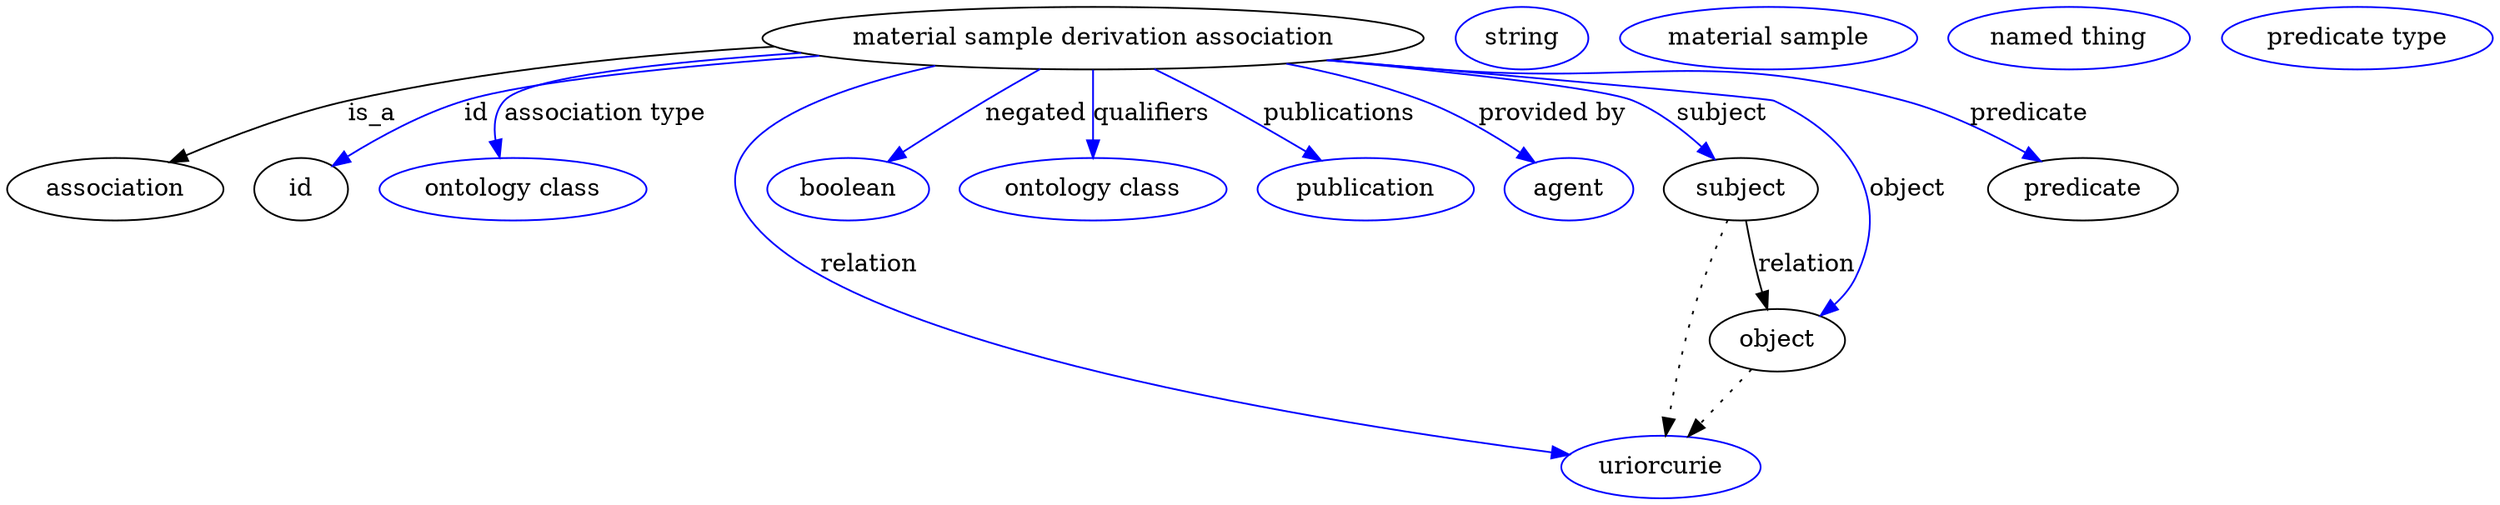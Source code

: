 digraph {
	graph [bb="0,0,1179.5,283"];
	node [label="\N"];
	"material sample derivation association"	 [height=0.5,
		label="material sample derivation association",
		pos="532.05,265",
		width=4.0982];
	association	 [height=0.5,
		pos="50.046,178",
		width=1.3902];
	"material sample derivation association" -> association	 [label=is_a,
		lp="183.05,221.5",
		pos="e,78.789,192.88 403.08,256.13 317.97,249.51 214.59,239.77 172.05,229 142.9,221.63 111.65,208.45 88.072,197.34"];
	id	 [height=0.5,
		pos="145.05,178",
		width=0.75];
	"material sample derivation association" -> id	 [color=blue,
		label=id,
		lp="235.55,221.5",
		pos="e,162.83,191.75 407,255.38 339,249.11 262.33,240.04 230.05,229 208.89,221.76 187.31,208.73 171.19,197.66",
		style=solid];
	"association type"	 [color=blue,
		height=0.5,
		label="ontology class",
		pos="252.05,178",
		width=1.7151];
	"material sample derivation association" -> "association type"	 [color=blue,
		label="association type",
		lp="294.05,221.5",
		pos="e,245.65,196.13 402.85,256.24 333.76,250.2 260.69,241.09 250.05,229 244.61,222.83 243.38,214.43 244.02,206.23",
		style=solid];
	relation	 [color=blue,
		height=0.5,
		label=uriorcurie,
		pos="804.05,18",
		width=1.2638];
	"material sample derivation association" -> relation	 [color=blue,
		label=relation,
		lp="430.05,134.5",
		pos="e,762.1,25.249 461.93,249.07 403.99,232.47 335.91,202.85 367.05,160 413.16,96.527 646.4,46.761 751.99,27.111",
		style=solid];
	negated	 [color=blue,
		height=0.5,
		label=boolean,
		pos="414.05,178",
		width=1.0652];
	"material sample derivation association" -> negated	 [color=blue,
		label=negated,
		lp="502.55,221.5",
		pos="e,435.02,193.46 507.88,247.18 489.12,233.35 463.04,214.12 443.13,199.44",
		style=solid];
	qualifiers	 [color=blue,
		height=0.5,
		label="ontology class",
		pos="532.05,178",
		width=1.7151];
	"material sample derivation association" -> qualifiers	 [color=blue,
		label=qualifiers,
		lp="558.05,221.5",
		pos="e,532.05,196 532.05,246.97 532.05,235.19 532.05,219.56 532.05,206.16",
		style=solid];
	publications	 [color=blue,
		height=0.5,
		label=publication,
		pos="662.05,178",
		width=1.3902];
	"material sample derivation association" -> publications	 [color=blue,
		label=publications,
		lp="642.55,221.5",
		pos="e,639.18,194.04 560.08,247.23 569.05,241.47 579,235.02 588.05,229 602.22,219.57 617.75,208.91 630.91,199.79",
		style=solid];
	"provided by"	 [color=blue,
		height=0.5,
		label=agent,
		pos="760.05,178",
		width=0.83048];
	"material sample derivation association" -> "provided by"	 [color=blue,
		label="provided by",
		lp="741.05,221.5",
		pos="e,741.63,192.24 614.64,249.98 636.38,244.67 659.49,237.76 680.05,229 698.92,220.95 718.36,208.66 733.36,198.16",
		style=solid];
	subject	 [height=0.5,
		pos="844.05,178",
		width=0.99297];
	"material sample derivation association" -> subject	 [color=blue,
		label=subject,
		lp="823.55,221.5",
		pos="e,827.96,194.31 636.32,252.25 697.21,244.36 764.66,234.68 778.05,229 793.53,222.42 808.56,211.31 820.35,201.14",
		style=solid];
	object	 [height=0.5,
		pos="864.05,91",
		width=0.9027];
	"material sample derivation association" -> object	 [color=blue,
		label=object,
		lp="916.05,178",
		pos="e,884.24,105.27 639.46,252.58 655.74,250.7 672.34,248.8 688.05,247 758.7,238.92 781.25,256 847.05,229 869.01,219.99 876.4,216.09 \
889.05,196 902.14,175.19 898.36,166.44 901.05,142 901.77,135.37 903.64,133.14 901.05,127 898.82,121.74 895.41,116.86 891.54,112.51",
		style=solid];
	predicate	 [height=0.5,
		pos="1011,178",
		width=1.1916];
	"material sample derivation association" -> predicate	 [color=blue,
		label=predicate,
		lp="985.05,221.5",
		pos="e,991.48,194.2 636.88,252.31 653.97,250.41 671.49,248.57 688.05,247 741.73,241.91 878.82,245.87 930.05,229 949.18,222.7 968.35,210.93 \
983.24,200.29",
		style=solid];
	association_id	 [color=blue,
		height=0.5,
		label=string,
		pos="728.05,265",
		width=0.84854];
	subject -> relation	 [pos="e,807.36,36.239 838.07,159.97 833.6,146.12 827.52,126.47 823.05,109 817.69,88.088 812.75,64.188 809.24,46.13",
		style=dotted];
	subject -> object	 [label=relation,
		lp="876.05,134.5",
		pos="e,859.91,109 848.19,159.97 850.92,148.08 854.56,132.25 857.66,118.76"];
	"material sample derivation association_subject"	 [color=blue,
		height=0.5,
		label="material sample",
		pos="844.05,265",
		width=1.8776];
	object -> relation	 [pos="e,818.23,35.261 850.43,74.435 842.85,65.207 833.25,53.528 824.75,43.191",
		style=dotted];
	"material sample derivation association_object"	 [color=blue,
		height=0.5,
		label="named thing",
		pos="985.05,265",
		width=1.5346];
	"material sample derivation association_predicate"	 [color=blue,
		height=0.5,
		label="predicate type",
		pos="1119,265",
		width=1.679];
}
